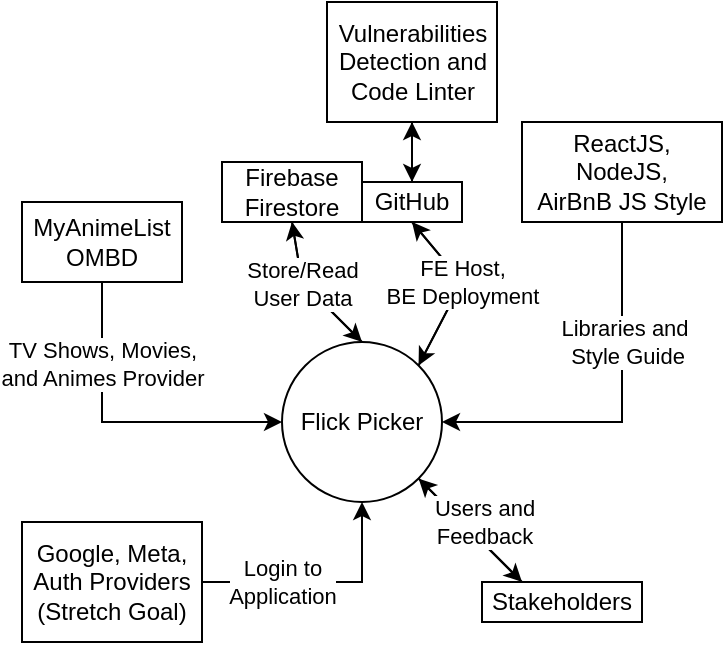 <mxfile version="13.2.4" type="device"><diagram id="yhLRXXKExfL2TFjzn96G" name="Page-1"><mxGraphModel dx="1086" dy="798" grid="1" gridSize="10" guides="1" tooltips="1" connect="1" arrows="1" fold="1" page="1" pageScale="1" pageWidth="850" pageHeight="1100" math="0" shadow="0"><root><mxCell id="0"/><mxCell id="1" parent="0"/><mxCell id="JlD4bzX7rzkhvoQRtqzK-29" style="edgeStyle=none;rounded=0;orthogonalLoop=1;jettySize=auto;html=1;exitX=0.5;exitY=0;exitDx=0;exitDy=0;entryX=0.5;entryY=1;entryDx=0;entryDy=0;" parent="1" source="JlD4bzX7rzkhvoQRtqzK-2" target="JlD4bzX7rzkhvoQRtqzK-26" edge="1"><mxGeometry relative="1" as="geometry"><Array as="points"><mxPoint x="290" y="250"/></Array></mxGeometry></mxCell><mxCell id="JlD4bzX7rzkhvoQRtqzK-33" style="edgeStyle=none;rounded=0;orthogonalLoop=1;jettySize=auto;html=1;exitX=1;exitY=0;exitDx=0;exitDy=0;entryX=0.5;entryY=1;entryDx=0;entryDy=0;" parent="1" source="JlD4bzX7rzkhvoQRtqzK-2" target="JlD4bzX7rzkhvoQRtqzK-31" edge="1"><mxGeometry relative="1" as="geometry"><Array as="points"><mxPoint x="370" y="250"/></Array></mxGeometry></mxCell><mxCell id="JlD4bzX7rzkhvoQRtqzK-41" style="edgeStyle=none;rounded=0;orthogonalLoop=1;jettySize=auto;html=1;exitX=1;exitY=1;exitDx=0;exitDy=0;entryX=0.25;entryY=0;entryDx=0;entryDy=0;" parent="1" source="JlD4bzX7rzkhvoQRtqzK-2" target="JlD4bzX7rzkhvoQRtqzK-39" edge="1"><mxGeometry relative="1" as="geometry"/></mxCell><mxCell id="JlD4bzX7rzkhvoQRtqzK-2" value="Flick Picker" style="ellipse;whiteSpace=wrap;html=1;aspect=fixed;" parent="1" vertex="1"><mxGeometry x="280" y="280" width="80" height="80" as="geometry"/></mxCell><mxCell id="JlD4bzX7rzkhvoQRtqzK-4" style="edgeStyle=orthogonalEdgeStyle;rounded=0;orthogonalLoop=1;jettySize=auto;html=1;exitX=0.5;exitY=1;exitDx=0;exitDy=0;entryX=0;entryY=0.5;entryDx=0;entryDy=0;" parent="1" source="JlD4bzX7rzkhvoQRtqzK-3" target="JlD4bzX7rzkhvoQRtqzK-2" edge="1"><mxGeometry relative="1" as="geometry"><Array as="points"><mxPoint x="190" y="320"/></Array></mxGeometry></mxCell><mxCell id="JlD4bzX7rzkhvoQRtqzK-6" value="TV Shows, Movies,&lt;br&gt;and Animes Provider" style="edgeLabel;html=1;align=center;verticalAlign=middle;resizable=0;points=[];" parent="JlD4bzX7rzkhvoQRtqzK-4" vertex="1" connectable="0"><mxGeometry x="-0.459" y="-2" relative="1" as="geometry"><mxPoint x="2" y="-3" as="offset"/></mxGeometry></mxCell><mxCell id="JlD4bzX7rzkhvoQRtqzK-3" value="MyAnimeList&lt;br&gt;OMBD" style="rounded=0;whiteSpace=wrap;html=1;" parent="1" vertex="1"><mxGeometry x="150" y="210" width="80" height="40" as="geometry"/></mxCell><mxCell id="JlD4bzX7rzkhvoQRtqzK-24" style="edgeStyle=none;rounded=0;orthogonalLoop=1;jettySize=auto;html=1;exitX=1;exitY=0.5;exitDx=0;exitDy=0;entryX=0.5;entryY=1;entryDx=0;entryDy=0;" parent="1" source="JlD4bzX7rzkhvoQRtqzK-7" target="JlD4bzX7rzkhvoQRtqzK-2" edge="1"><mxGeometry relative="1" as="geometry"><Array as="points"><mxPoint x="320" y="400"/></Array></mxGeometry></mxCell><mxCell id="JlD4bzX7rzkhvoQRtqzK-25" value="Login to&lt;br&gt;Application" style="edgeLabel;html=1;align=center;verticalAlign=middle;resizable=0;points=[];" parent="JlD4bzX7rzkhvoQRtqzK-24" vertex="1" connectable="0"><mxGeometry x="-0.544" relative="1" as="geometry"><mxPoint x="12" as="offset"/></mxGeometry></mxCell><mxCell id="JlD4bzX7rzkhvoQRtqzK-7" value="Google, Meta,&lt;br&gt;Auth Providers (Stretch Goal)" style="rounded=0;whiteSpace=wrap;html=1;" parent="1" vertex="1"><mxGeometry x="150" y="370" width="90" height="60" as="geometry"/></mxCell><mxCell id="JlD4bzX7rzkhvoQRtqzK-27" style="rounded=0;orthogonalLoop=1;jettySize=auto;html=1;exitX=0.5;exitY=1;exitDx=0;exitDy=0;entryX=0.5;entryY=0;entryDx=0;entryDy=0;" parent="1" source="JlD4bzX7rzkhvoQRtqzK-26" target="JlD4bzX7rzkhvoQRtqzK-2" edge="1"><mxGeometry relative="1" as="geometry"><Array as="points"><mxPoint x="290" y="250"/></Array></mxGeometry></mxCell><mxCell id="JlD4bzX7rzkhvoQRtqzK-30" value="Store/Read&lt;br&gt;User Data" style="edgeLabel;html=1;align=center;verticalAlign=middle;resizable=0;points=[];" parent="JlD4bzX7rzkhvoQRtqzK-27" vertex="1" connectable="0"><mxGeometry x="-0.022" y="-1" relative="1" as="geometry"><mxPoint x="-3" y="-4" as="offset"/></mxGeometry></mxCell><mxCell id="JlD4bzX7rzkhvoQRtqzK-26" value="Firebase&lt;br&gt;Firestore" style="rounded=0;whiteSpace=wrap;html=1;fillColor=none;" parent="1" vertex="1"><mxGeometry x="250" y="190" width="70" height="30" as="geometry"/></mxCell><mxCell id="JlD4bzX7rzkhvoQRtqzK-32" style="edgeStyle=none;rounded=0;orthogonalLoop=1;jettySize=auto;html=1;exitX=0.5;exitY=1;exitDx=0;exitDy=0;entryX=1;entryY=0;entryDx=0;entryDy=0;" parent="1" source="JlD4bzX7rzkhvoQRtqzK-31" target="JlD4bzX7rzkhvoQRtqzK-2" edge="1"><mxGeometry relative="1" as="geometry"><Array as="points"><mxPoint x="370" y="250"/></Array></mxGeometry></mxCell><mxCell id="JlD4bzX7rzkhvoQRtqzK-34" value="FE Host,&lt;br&gt;BE Deployment" style="edgeLabel;html=1;align=center;verticalAlign=middle;resizable=0;points=[];" parent="JlD4bzX7rzkhvoQRtqzK-32" vertex="1" connectable="0"><mxGeometry x="-0.121" y="-1" relative="1" as="geometry"><mxPoint x="1" as="offset"/></mxGeometry></mxCell><mxCell id="JlD4bzX7rzkhvoQRtqzK-44" style="edgeStyle=none;rounded=0;orthogonalLoop=1;jettySize=auto;html=1;entryX=0.5;entryY=1;entryDx=0;entryDy=0;exitX=0.5;exitY=0;exitDx=0;exitDy=0;" parent="1" source="JlD4bzX7rzkhvoQRtqzK-31" target="JlD4bzX7rzkhvoQRtqzK-43" edge="1"><mxGeometry relative="1" as="geometry"/></mxCell><mxCell id="JlD4bzX7rzkhvoQRtqzK-31" value="GitHub" style="rounded=0;whiteSpace=wrap;html=1;fillColor=none;" parent="1" vertex="1"><mxGeometry x="320" y="200" width="50" height="20" as="geometry"/></mxCell><mxCell id="JlD4bzX7rzkhvoQRtqzK-37" style="edgeStyle=none;rounded=0;orthogonalLoop=1;jettySize=auto;html=1;exitX=0.5;exitY=1;exitDx=0;exitDy=0;entryX=1;entryY=0.5;entryDx=0;entryDy=0;" parent="1" source="JlD4bzX7rzkhvoQRtqzK-35" target="JlD4bzX7rzkhvoQRtqzK-2" edge="1"><mxGeometry relative="1" as="geometry"><Array as="points"><mxPoint x="450" y="320"/><mxPoint x="440" y="320"/><mxPoint x="400" y="320"/></Array></mxGeometry></mxCell><mxCell id="JlD4bzX7rzkhvoQRtqzK-38" value="Libraries and&lt;br&gt;&amp;nbsp;Style Guide" style="edgeLabel;html=1;align=center;verticalAlign=middle;resizable=0;points=[];" parent="JlD4bzX7rzkhvoQRtqzK-37" vertex="1" connectable="0"><mxGeometry x="0.573" relative="1" as="geometry"><mxPoint x="50" y="-40" as="offset"/></mxGeometry></mxCell><mxCell id="JlD4bzX7rzkhvoQRtqzK-35" value="ReactJS,&lt;br&gt;NodeJS,&lt;br&gt;AirBnB JS Style" style="rounded=0;whiteSpace=wrap;html=1;fillColor=none;" parent="1" vertex="1"><mxGeometry x="400" y="170" width="100" height="50" as="geometry"/></mxCell><mxCell id="JlD4bzX7rzkhvoQRtqzK-40" style="edgeStyle=none;rounded=0;orthogonalLoop=1;jettySize=auto;html=1;entryX=1;entryY=1;entryDx=0;entryDy=0;exitX=0.25;exitY=0;exitDx=0;exitDy=0;" parent="1" source="JlD4bzX7rzkhvoQRtqzK-39" target="JlD4bzX7rzkhvoQRtqzK-2" edge="1"><mxGeometry relative="1" as="geometry"/></mxCell><mxCell id="JlD4bzX7rzkhvoQRtqzK-42" value="Users and&lt;br&gt;Feedback" style="edgeLabel;html=1;align=center;verticalAlign=middle;resizable=0;points=[];" parent="JlD4bzX7rzkhvoQRtqzK-40" vertex="1" connectable="0"><mxGeometry x="0.175" y="-1" relative="1" as="geometry"><mxPoint x="10" y="1" as="offset"/></mxGeometry></mxCell><mxCell id="JlD4bzX7rzkhvoQRtqzK-39" value="Stakeholders" style="whiteSpace=wrap;html=1;fillColor=none;" parent="1" vertex="1"><mxGeometry x="380" y="400" width="80" height="20" as="geometry"/></mxCell><mxCell id="JlD4bzX7rzkhvoQRtqzK-45" style="edgeStyle=none;rounded=0;orthogonalLoop=1;jettySize=auto;html=1;exitX=0.5;exitY=1;exitDx=0;exitDy=0;entryX=0.5;entryY=0;entryDx=0;entryDy=0;" parent="1" source="JlD4bzX7rzkhvoQRtqzK-43" target="JlD4bzX7rzkhvoQRtqzK-31" edge="1"><mxGeometry relative="1" as="geometry"/></mxCell><mxCell id="JlD4bzX7rzkhvoQRtqzK-43" value="Vulnerabilities Detection and&lt;br&gt;Code Linter" style="rounded=0;whiteSpace=wrap;html=1;fillColor=none;" parent="1" vertex="1"><mxGeometry x="302.5" y="110" width="85" height="60" as="geometry"/></mxCell></root></mxGraphModel></diagram></mxfile>